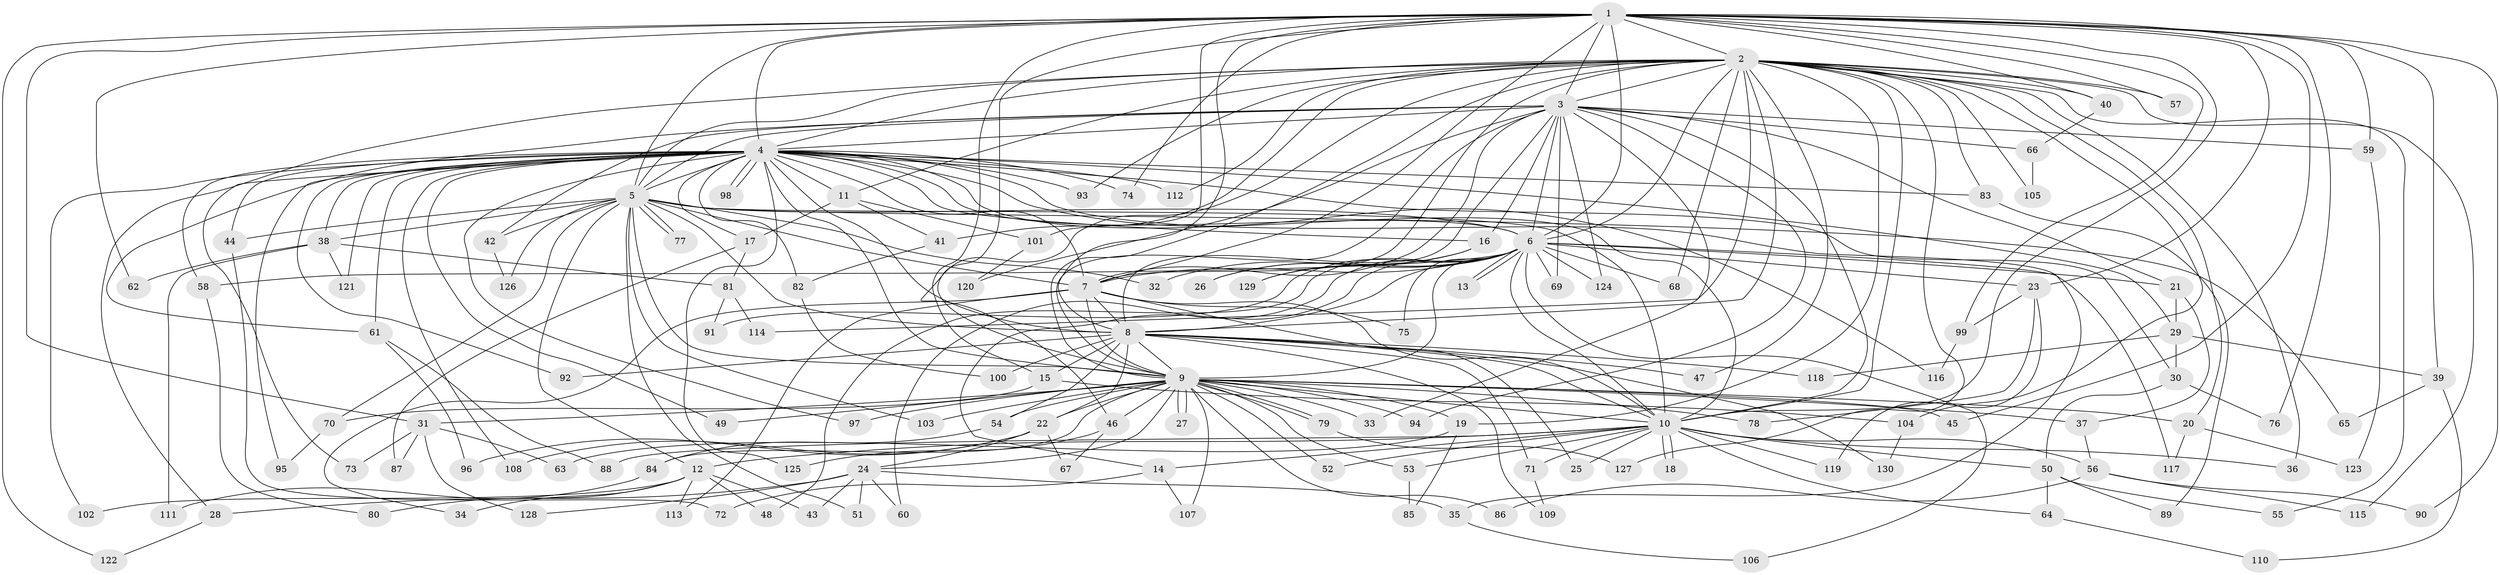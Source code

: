 // Generated by graph-tools (version 1.1) at 2025/01/03/09/25 03:01:35]
// undirected, 130 vertices, 285 edges
graph export_dot {
graph [start="1"]
  node [color=gray90,style=filled];
  1;
  2;
  3;
  4;
  5;
  6;
  7;
  8;
  9;
  10;
  11;
  12;
  13;
  14;
  15;
  16;
  17;
  18;
  19;
  20;
  21;
  22;
  23;
  24;
  25;
  26;
  27;
  28;
  29;
  30;
  31;
  32;
  33;
  34;
  35;
  36;
  37;
  38;
  39;
  40;
  41;
  42;
  43;
  44;
  45;
  46;
  47;
  48;
  49;
  50;
  51;
  52;
  53;
  54;
  55;
  56;
  57;
  58;
  59;
  60;
  61;
  62;
  63;
  64;
  65;
  66;
  67;
  68;
  69;
  70;
  71;
  72;
  73;
  74;
  75;
  76;
  77;
  78;
  79;
  80;
  81;
  82;
  83;
  84;
  85;
  86;
  87;
  88;
  89;
  90;
  91;
  92;
  93;
  94;
  95;
  96;
  97;
  98;
  99;
  100;
  101;
  102;
  103;
  104;
  105;
  106;
  107;
  108;
  109;
  110;
  111;
  112;
  113;
  114;
  115;
  116;
  117;
  118;
  119;
  120;
  121;
  122;
  123;
  124;
  125;
  126;
  127;
  128;
  129;
  130;
  1 -- 2;
  1 -- 3;
  1 -- 4;
  1 -- 5;
  1 -- 6;
  1 -- 7;
  1 -- 8;
  1 -- 9;
  1 -- 10;
  1 -- 15;
  1 -- 23;
  1 -- 31;
  1 -- 39;
  1 -- 40;
  1 -- 45;
  1 -- 57;
  1 -- 59;
  1 -- 62;
  1 -- 74;
  1 -- 76;
  1 -- 90;
  1 -- 99;
  1 -- 101;
  1 -- 122;
  2 -- 3;
  2 -- 4;
  2 -- 5;
  2 -- 6;
  2 -- 7;
  2 -- 8;
  2 -- 9;
  2 -- 10;
  2 -- 11;
  2 -- 19;
  2 -- 20;
  2 -- 28;
  2 -- 36;
  2 -- 40;
  2 -- 41;
  2 -- 46;
  2 -- 47;
  2 -- 55;
  2 -- 57;
  2 -- 68;
  2 -- 83;
  2 -- 93;
  2 -- 104;
  2 -- 105;
  2 -- 112;
  2 -- 114;
  2 -- 115;
  2 -- 127;
  3 -- 4;
  3 -- 5;
  3 -- 6;
  3 -- 7;
  3 -- 8;
  3 -- 9;
  3 -- 10;
  3 -- 16;
  3 -- 21;
  3 -- 33;
  3 -- 42;
  3 -- 59;
  3 -- 61;
  3 -- 66;
  3 -- 69;
  3 -- 94;
  3 -- 120;
  3 -- 124;
  4 -- 5;
  4 -- 6;
  4 -- 7;
  4 -- 8;
  4 -- 9;
  4 -- 10;
  4 -- 11;
  4 -- 16;
  4 -- 17;
  4 -- 29;
  4 -- 30;
  4 -- 35;
  4 -- 38;
  4 -- 44;
  4 -- 49;
  4 -- 58;
  4 -- 61;
  4 -- 73;
  4 -- 74;
  4 -- 82;
  4 -- 83;
  4 -- 92;
  4 -- 93;
  4 -- 95;
  4 -- 97;
  4 -- 98;
  4 -- 98;
  4 -- 102;
  4 -- 108;
  4 -- 112;
  4 -- 116;
  4 -- 121;
  4 -- 125;
  5 -- 6;
  5 -- 7;
  5 -- 8;
  5 -- 9;
  5 -- 10;
  5 -- 12;
  5 -- 32;
  5 -- 38;
  5 -- 42;
  5 -- 44;
  5 -- 51;
  5 -- 65;
  5 -- 70;
  5 -- 77;
  5 -- 77;
  5 -- 103;
  5 -- 126;
  6 -- 7;
  6 -- 8;
  6 -- 9;
  6 -- 10;
  6 -- 13;
  6 -- 13;
  6 -- 14;
  6 -- 21;
  6 -- 23;
  6 -- 26;
  6 -- 32;
  6 -- 48;
  6 -- 58;
  6 -- 60;
  6 -- 68;
  6 -- 69;
  6 -- 75;
  6 -- 91;
  6 -- 106;
  6 -- 117;
  6 -- 124;
  6 -- 129;
  7 -- 8;
  7 -- 9;
  7 -- 10;
  7 -- 25;
  7 -- 34;
  7 -- 75;
  7 -- 113;
  8 -- 9;
  8 -- 10;
  8 -- 15;
  8 -- 22;
  8 -- 47;
  8 -- 54;
  8 -- 71;
  8 -- 92;
  8 -- 100;
  8 -- 109;
  8 -- 118;
  8 -- 130;
  9 -- 10;
  9 -- 19;
  9 -- 20;
  9 -- 22;
  9 -- 24;
  9 -- 27;
  9 -- 27;
  9 -- 31;
  9 -- 33;
  9 -- 37;
  9 -- 45;
  9 -- 46;
  9 -- 49;
  9 -- 52;
  9 -- 53;
  9 -- 54;
  9 -- 78;
  9 -- 79;
  9 -- 79;
  9 -- 84;
  9 -- 86;
  9 -- 94;
  9 -- 97;
  9 -- 103;
  9 -- 107;
  10 -- 12;
  10 -- 14;
  10 -- 18;
  10 -- 18;
  10 -- 25;
  10 -- 36;
  10 -- 50;
  10 -- 52;
  10 -- 53;
  10 -- 56;
  10 -- 64;
  10 -- 71;
  10 -- 88;
  10 -- 119;
  11 -- 17;
  11 -- 41;
  11 -- 101;
  12 -- 34;
  12 -- 43;
  12 -- 48;
  12 -- 80;
  12 -- 102;
  12 -- 113;
  14 -- 72;
  14 -- 107;
  15 -- 70;
  15 -- 104;
  16 -- 26;
  16 -- 129;
  17 -- 81;
  17 -- 87;
  19 -- 63;
  19 -- 85;
  20 -- 117;
  20 -- 123;
  21 -- 29;
  21 -- 37;
  22 -- 24;
  22 -- 67;
  22 -- 96;
  22 -- 108;
  23 -- 78;
  23 -- 99;
  23 -- 119;
  24 -- 28;
  24 -- 35;
  24 -- 43;
  24 -- 51;
  24 -- 60;
  24 -- 128;
  28 -- 122;
  29 -- 30;
  29 -- 39;
  29 -- 118;
  30 -- 50;
  30 -- 76;
  31 -- 63;
  31 -- 73;
  31 -- 87;
  31 -- 128;
  35 -- 106;
  37 -- 56;
  38 -- 62;
  38 -- 81;
  38 -- 111;
  38 -- 121;
  39 -- 65;
  39 -- 110;
  40 -- 66;
  41 -- 82;
  42 -- 126;
  44 -- 72;
  46 -- 67;
  46 -- 125;
  50 -- 55;
  50 -- 64;
  50 -- 89;
  53 -- 85;
  54 -- 84;
  56 -- 86;
  56 -- 90;
  56 -- 115;
  58 -- 80;
  59 -- 123;
  61 -- 88;
  61 -- 96;
  64 -- 110;
  66 -- 105;
  70 -- 95;
  71 -- 109;
  79 -- 127;
  81 -- 91;
  81 -- 114;
  82 -- 100;
  83 -- 89;
  84 -- 111;
  99 -- 116;
  101 -- 120;
  104 -- 130;
}
